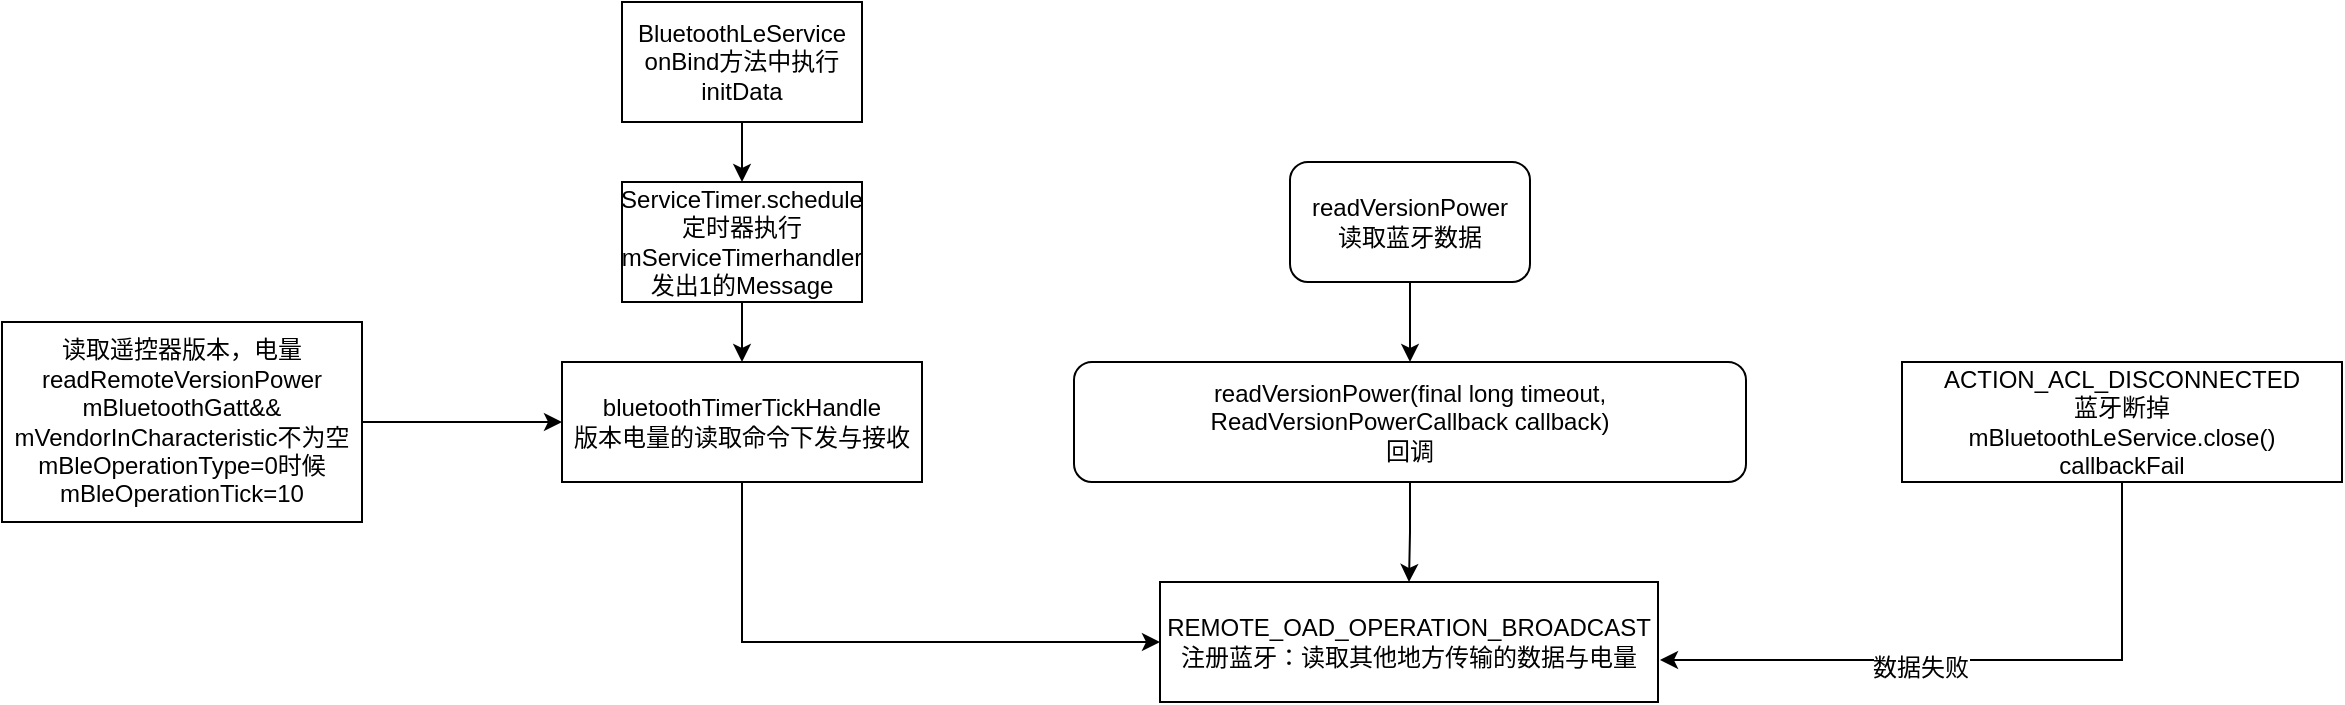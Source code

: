 <mxfile version="12.7.4" type="github">
  <diagram id="XxnFwEdTUzF4qKP4l456" name="第 1 页">
    <mxGraphModel dx="2141" dy="788" grid="1" gridSize="10" guides="1" tooltips="1" connect="1" arrows="1" fold="1" page="1" pageScale="1" pageWidth="827" pageHeight="1169" math="0" shadow="0">
      <root>
        <mxCell id="0" />
        <mxCell id="1" parent="0" />
        <mxCell id="Yp-tVhfb5bwSeliUDnba-4" value="" style="edgeStyle=orthogonalEdgeStyle;rounded=0;orthogonalLoop=1;jettySize=auto;html=1;" edge="1" parent="1" source="Yp-tVhfb5bwSeliUDnba-1" target="Yp-tVhfb5bwSeliUDnba-3">
          <mxGeometry relative="1" as="geometry" />
        </mxCell>
        <mxCell id="Yp-tVhfb5bwSeliUDnba-1" value="readVersionPower&lt;br&gt;读取蓝牙数据" style="rounded=1;whiteSpace=wrap;html=1;" vertex="1" parent="1">
          <mxGeometry x="354" y="190" width="120" height="60" as="geometry" />
        </mxCell>
        <mxCell id="Yp-tVhfb5bwSeliUDnba-7" value="" style="edgeStyle=orthogonalEdgeStyle;rounded=0;orthogonalLoop=1;jettySize=auto;html=1;" edge="1" parent="1" source="Yp-tVhfb5bwSeliUDnba-3" target="Yp-tVhfb5bwSeliUDnba-5">
          <mxGeometry relative="1" as="geometry" />
        </mxCell>
        <mxCell id="Yp-tVhfb5bwSeliUDnba-3" value="readVersionPower(final long timeout, ReadVersionPowerCallback callback)&lt;br&gt;回调" style="rounded=1;whiteSpace=wrap;html=1;" vertex="1" parent="1">
          <mxGeometry x="246" y="290" width="336" height="60" as="geometry" />
        </mxCell>
        <mxCell id="Yp-tVhfb5bwSeliUDnba-5" value="REMOTE_OAD_OPERATION_BROADCAST&lt;br&gt;注册蓝牙：读取其他地方传输的数据与电量" style="rounded=0;whiteSpace=wrap;html=1;" vertex="1" parent="1">
          <mxGeometry x="289" y="400" width="249" height="60" as="geometry" />
        </mxCell>
        <mxCell id="Yp-tVhfb5bwSeliUDnba-9" style="edgeStyle=orthogonalEdgeStyle;rounded=0;orthogonalLoop=1;jettySize=auto;html=1;entryX=1.004;entryY=0.65;entryDx=0;entryDy=0;entryPerimeter=0;" edge="1" parent="1" source="Yp-tVhfb5bwSeliUDnba-8" target="Yp-tVhfb5bwSeliUDnba-5">
          <mxGeometry relative="1" as="geometry">
            <Array as="points">
              <mxPoint x="770" y="439" />
            </Array>
          </mxGeometry>
        </mxCell>
        <mxCell id="Yp-tVhfb5bwSeliUDnba-10" value="数据失败" style="text;html=1;align=center;verticalAlign=middle;resizable=0;points=[];labelBackgroundColor=#ffffff;" vertex="1" connectable="0" parent="Yp-tVhfb5bwSeliUDnba-9">
          <mxGeometry x="0.188" y="4" relative="1" as="geometry">
            <mxPoint as="offset" />
          </mxGeometry>
        </mxCell>
        <mxCell id="Yp-tVhfb5bwSeliUDnba-8" value="ACTION_ACL_DISCONNECTED&lt;br&gt;蓝牙断掉&lt;br&gt;mBluetoothLeService.close()&lt;br&gt;callbackFail" style="rounded=0;whiteSpace=wrap;html=1;" vertex="1" parent="1">
          <mxGeometry x="660" y="290" width="220" height="60" as="geometry" />
        </mxCell>
        <mxCell id="Yp-tVhfb5bwSeliUDnba-12" style="edgeStyle=orthogonalEdgeStyle;rounded=0;orthogonalLoop=1;jettySize=auto;html=1;" edge="1" parent="1" source="Yp-tVhfb5bwSeliUDnba-11" target="Yp-tVhfb5bwSeliUDnba-5">
          <mxGeometry relative="1" as="geometry">
            <Array as="points">
              <mxPoint x="80" y="430" />
            </Array>
          </mxGeometry>
        </mxCell>
        <mxCell id="Yp-tVhfb5bwSeliUDnba-11" value="bluetoothTimerTickHandle&lt;br&gt;版本电量的读取命令下发与接收" style="rounded=0;whiteSpace=wrap;html=1;" vertex="1" parent="1">
          <mxGeometry x="-10" y="290" width="180" height="60" as="geometry" />
        </mxCell>
        <mxCell id="Yp-tVhfb5bwSeliUDnba-15" value="" style="edgeStyle=orthogonalEdgeStyle;rounded=0;orthogonalLoop=1;jettySize=auto;html=1;" edge="1" parent="1" source="Yp-tVhfb5bwSeliUDnba-13" target="Yp-tVhfb5bwSeliUDnba-14">
          <mxGeometry relative="1" as="geometry" />
        </mxCell>
        <mxCell id="Yp-tVhfb5bwSeliUDnba-13" value="BluetoothLeService&lt;br&gt;onBind方法中执行&lt;br&gt;initData" style="rounded=0;whiteSpace=wrap;html=1;" vertex="1" parent="1">
          <mxGeometry x="20" y="110" width="120" height="60" as="geometry" />
        </mxCell>
        <mxCell id="Yp-tVhfb5bwSeliUDnba-17" style="edgeStyle=orthogonalEdgeStyle;rounded=0;orthogonalLoop=1;jettySize=auto;html=1;" edge="1" parent="1" source="Yp-tVhfb5bwSeliUDnba-14" target="Yp-tVhfb5bwSeliUDnba-11">
          <mxGeometry relative="1" as="geometry" />
        </mxCell>
        <mxCell id="Yp-tVhfb5bwSeliUDnba-14" value="ServiceTimer.schedule&lt;br&gt;定时器执行&lt;br&gt;mServiceTimerhandler发出1的Message" style="rounded=0;whiteSpace=wrap;html=1;" vertex="1" parent="1">
          <mxGeometry x="20" y="200" width="120" height="60" as="geometry" />
        </mxCell>
        <mxCell id="Yp-tVhfb5bwSeliUDnba-20" style="edgeStyle=orthogonalEdgeStyle;rounded=0;orthogonalLoop=1;jettySize=auto;html=1;" edge="1" parent="1" source="Yp-tVhfb5bwSeliUDnba-18" target="Yp-tVhfb5bwSeliUDnba-11">
          <mxGeometry relative="1" as="geometry" />
        </mxCell>
        <mxCell id="Yp-tVhfb5bwSeliUDnba-18" value="读取遥控器版本，电量&lt;br&gt;readRemoteVersionPower&lt;br&gt;mBluetoothGatt&amp;amp;&amp;amp;&lt;br&gt;mVendorInCharacteristic不为空&lt;br&gt;mBleOperationType=0时候&lt;br&gt;mBleOperationTick=10" style="rounded=0;whiteSpace=wrap;html=1;" vertex="1" parent="1">
          <mxGeometry x="-290" y="270" width="180" height="100" as="geometry" />
        </mxCell>
      </root>
    </mxGraphModel>
  </diagram>
</mxfile>
